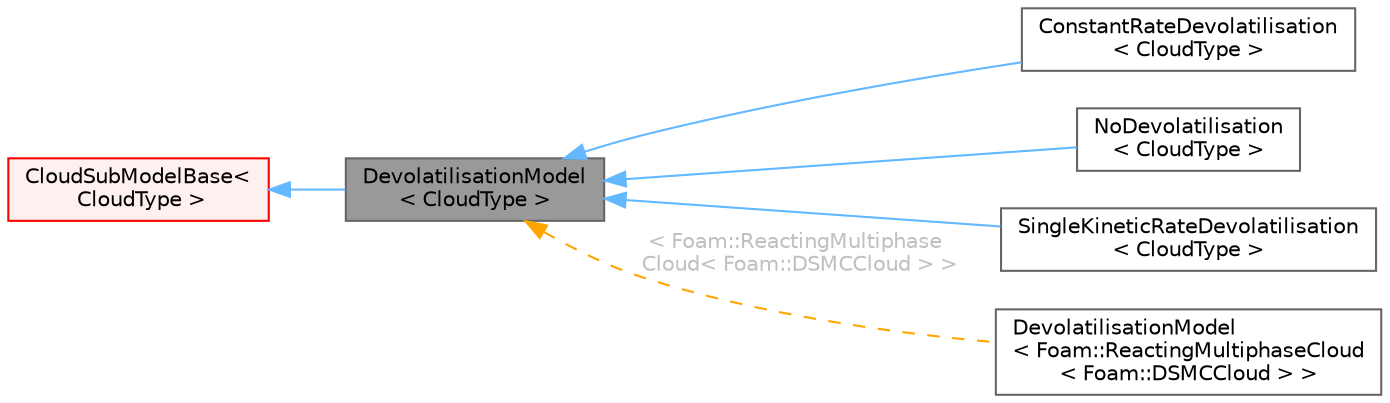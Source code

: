 digraph "DevolatilisationModel&lt; CloudType &gt;"
{
 // LATEX_PDF_SIZE
  bgcolor="transparent";
  edge [fontname=Helvetica,fontsize=10,labelfontname=Helvetica,labelfontsize=10];
  node [fontname=Helvetica,fontsize=10,shape=box,height=0.2,width=0.4];
  rankdir="LR";
  Node1 [id="Node000001",label="DevolatilisationModel\l\< CloudType \>",height=0.2,width=0.4,color="gray40", fillcolor="grey60", style="filled", fontcolor="black",tooltip="Templated devolatilisation model class."];
  Node2 -> Node1 [id="edge1_Node000001_Node000002",dir="back",color="steelblue1",style="solid",tooltip=" "];
  Node2 [id="Node000002",label="CloudSubModelBase\<\l CloudType \>",height=0.2,width=0.4,color="red", fillcolor="#FFF0F0", style="filled",URL="$classFoam_1_1CloudSubModelBase.html",tooltip="Base class for cloud sub-models."];
  Node1 -> Node4 [id="edge2_Node000001_Node000004",dir="back",color="steelblue1",style="solid",tooltip=" "];
  Node4 [id="Node000004",label="ConstantRateDevolatilisation\l\< CloudType \>",height=0.2,width=0.4,color="gray40", fillcolor="white", style="filled",URL="$classFoam_1_1ConstantRateDevolatilisation.html",tooltip="Constant rate devolatisation model."];
  Node1 -> Node5 [id="edge3_Node000001_Node000005",dir="back",color="steelblue1",style="solid",tooltip=" "];
  Node5 [id="Node000005",label="NoDevolatilisation\l\< CloudType \>",height=0.2,width=0.4,color="gray40", fillcolor="white", style="filled",URL="$classFoam_1_1NoDevolatilisation.html",tooltip="Dummy devolatilisation model for 'none'."];
  Node1 -> Node6 [id="edge4_Node000001_Node000006",dir="back",color="steelblue1",style="solid",tooltip=" "];
  Node6 [id="Node000006",label="SingleKineticRateDevolatilisation\l\< CloudType \>",height=0.2,width=0.4,color="gray40", fillcolor="white", style="filled",URL="$classFoam_1_1SingleKineticRateDevolatilisation.html",tooltip="Single kinetic rate devolatisation model."];
  Node1 -> Node7 [id="edge5_Node000001_Node000007",dir="back",color="orange",style="dashed",tooltip=" ",label=" \< Foam::ReactingMultiphase\lCloud\< Foam::DSMCCloud \> \>",fontcolor="grey" ];
  Node7 [id="Node000007",label="DevolatilisationModel\l\< Foam::ReactingMultiphaseCloud\l\< Foam::DSMCCloud \> \>",height=0.2,width=0.4,color="gray40", fillcolor="white", style="filled",URL="$classFoam_1_1DevolatilisationModel.html",tooltip=" "];
}

